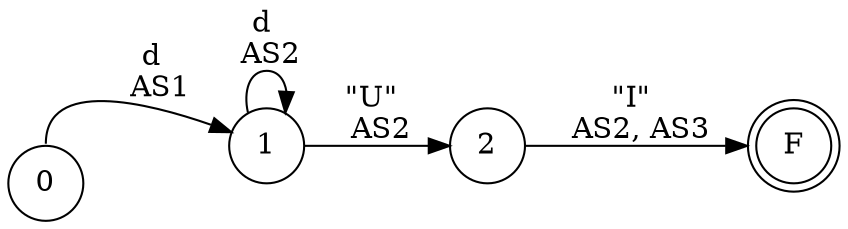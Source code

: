 digraph DFA {
    rankdir = LR;
    node [shape = circle;];
    F [shape = doublecircle;];
    
    0 -> 1 [label = "d \n AS1"; tailport = n;];
    1 -> 1 [label = "d \n AS2";];
    1 -> 2 [label = "\"U\" \n AS2";];
    2 -> F [label = "\"I\" \n AS2, AS3";];
}